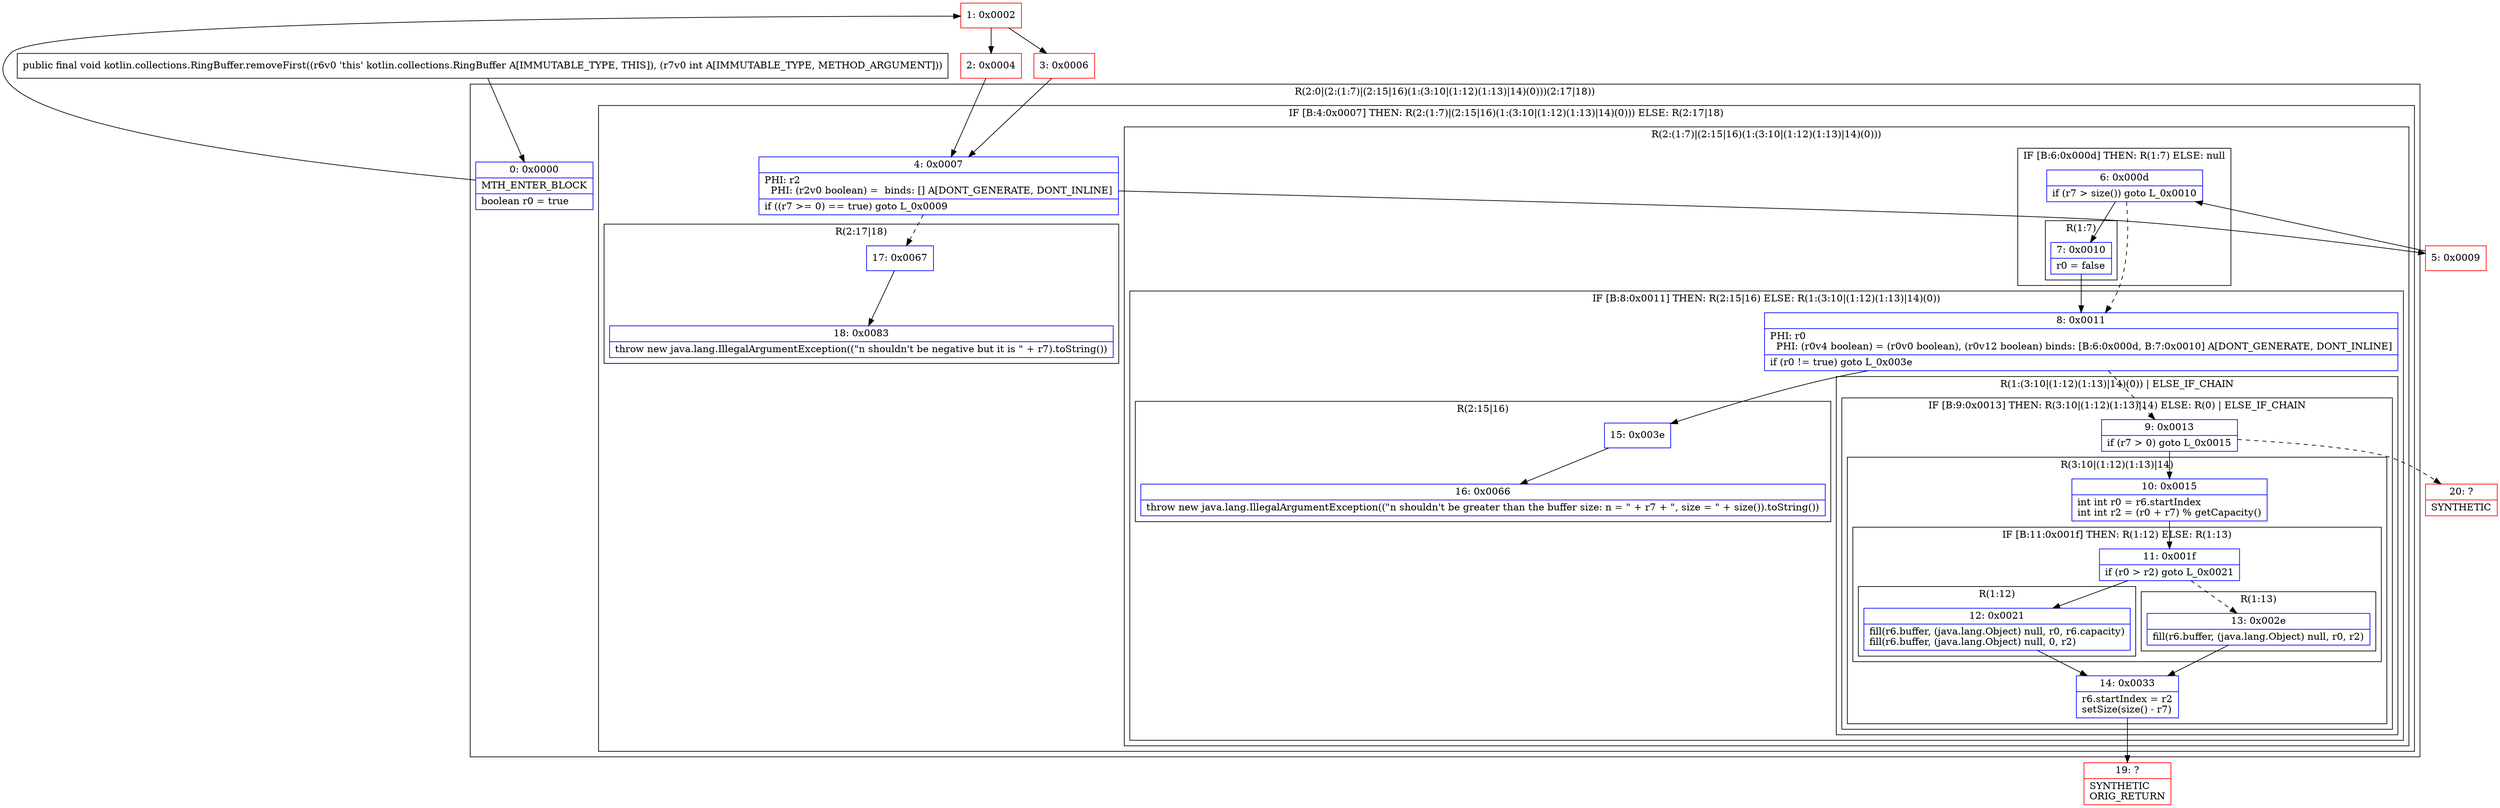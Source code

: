 digraph "CFG forkotlin.collections.RingBuffer.removeFirst(I)V" {
subgraph cluster_Region_1788835776 {
label = "R(2:0|(2:(1:7)|(2:15|16)(1:(3:10|(1:12)(1:13)|14)(0)))(2:17|18))";
node [shape=record,color=blue];
Node_0 [shape=record,label="{0\:\ 0x0000|MTH_ENTER_BLOCK\l|boolean r0 = true\l}"];
subgraph cluster_IfRegion_880529675 {
label = "IF [B:4:0x0007] THEN: R(2:(1:7)|(2:15|16)(1:(3:10|(1:12)(1:13)|14)(0))) ELSE: R(2:17|18)";
node [shape=record,color=blue];
Node_4 [shape=record,label="{4\:\ 0x0007|PHI: r2 \l  PHI: (r2v0 boolean) =  binds: [] A[DONT_GENERATE, DONT_INLINE]\l|if ((r7 \>= 0) == true) goto L_0x0009\l}"];
subgraph cluster_Region_11423115 {
label = "R(2:(1:7)|(2:15|16)(1:(3:10|(1:12)(1:13)|14)(0)))";
node [shape=record,color=blue];
subgraph cluster_IfRegion_108218043 {
label = "IF [B:6:0x000d] THEN: R(1:7) ELSE: null";
node [shape=record,color=blue];
Node_6 [shape=record,label="{6\:\ 0x000d|if (r7 \> size()) goto L_0x0010\l}"];
subgraph cluster_Region_1906809059 {
label = "R(1:7)";
node [shape=record,color=blue];
Node_7 [shape=record,label="{7\:\ 0x0010|r0 = false\l}"];
}
}
subgraph cluster_IfRegion_47498739 {
label = "IF [B:8:0x0011] THEN: R(2:15|16) ELSE: R(1:(3:10|(1:12)(1:13)|14)(0))";
node [shape=record,color=blue];
Node_8 [shape=record,label="{8\:\ 0x0011|PHI: r0 \l  PHI: (r0v4 boolean) = (r0v0 boolean), (r0v12 boolean) binds: [B:6:0x000d, B:7:0x0010] A[DONT_GENERATE, DONT_INLINE]\l|if (r0 != true) goto L_0x003e\l}"];
subgraph cluster_Region_718227293 {
label = "R(2:15|16)";
node [shape=record,color=blue];
Node_15 [shape=record,label="{15\:\ 0x003e}"];
Node_16 [shape=record,label="{16\:\ 0x0066|throw new java.lang.IllegalArgumentException((\"n shouldn't be greater than the buffer size: n = \" + r7 + \", size = \" + size()).toString())\l}"];
}
subgraph cluster_Region_1087780998 {
label = "R(1:(3:10|(1:12)(1:13)|14)(0)) | ELSE_IF_CHAIN\l";
node [shape=record,color=blue];
subgraph cluster_IfRegion_845608706 {
label = "IF [B:9:0x0013] THEN: R(3:10|(1:12)(1:13)|14) ELSE: R(0) | ELSE_IF_CHAIN\l";
node [shape=record,color=blue];
Node_9 [shape=record,label="{9\:\ 0x0013|if (r7 \> 0) goto L_0x0015\l}"];
subgraph cluster_Region_1842541716 {
label = "R(3:10|(1:12)(1:13)|14)";
node [shape=record,color=blue];
Node_10 [shape=record,label="{10\:\ 0x0015|int int r0 = r6.startIndex\lint int r2 = (r0 + r7) % getCapacity()\l}"];
subgraph cluster_IfRegion_2086846361 {
label = "IF [B:11:0x001f] THEN: R(1:12) ELSE: R(1:13)";
node [shape=record,color=blue];
Node_11 [shape=record,label="{11\:\ 0x001f|if (r0 \> r2) goto L_0x0021\l}"];
subgraph cluster_Region_827281526 {
label = "R(1:12)";
node [shape=record,color=blue];
Node_12 [shape=record,label="{12\:\ 0x0021|fill(r6.buffer, (java.lang.Object) null, r0, r6.capacity)\lfill(r6.buffer, (java.lang.Object) null, 0, r2)\l}"];
}
subgraph cluster_Region_353431793 {
label = "R(1:13)";
node [shape=record,color=blue];
Node_13 [shape=record,label="{13\:\ 0x002e|fill(r6.buffer, (java.lang.Object) null, r0, r2)\l}"];
}
}
Node_14 [shape=record,label="{14\:\ 0x0033|r6.startIndex = r2\lsetSize(size() \- r7)\l}"];
}
subgraph cluster_Region_775698795 {
label = "R(0)";
node [shape=record,color=blue];
}
}
}
}
}
subgraph cluster_Region_2123986526 {
label = "R(2:17|18)";
node [shape=record,color=blue];
Node_17 [shape=record,label="{17\:\ 0x0067}"];
Node_18 [shape=record,label="{18\:\ 0x0083|throw new java.lang.IllegalArgumentException((\"n shouldn't be negative but it is \" + r7).toString())\l}"];
}
}
}
Node_1 [shape=record,color=red,label="{1\:\ 0x0002}"];
Node_2 [shape=record,color=red,label="{2\:\ 0x0004}"];
Node_3 [shape=record,color=red,label="{3\:\ 0x0006}"];
Node_5 [shape=record,color=red,label="{5\:\ 0x0009}"];
Node_19 [shape=record,color=red,label="{19\:\ ?|SYNTHETIC\lORIG_RETURN\l}"];
Node_20 [shape=record,color=red,label="{20\:\ ?|SYNTHETIC\l}"];
MethodNode[shape=record,label="{public final void kotlin.collections.RingBuffer.removeFirst((r6v0 'this' kotlin.collections.RingBuffer A[IMMUTABLE_TYPE, THIS]), (r7v0 int A[IMMUTABLE_TYPE, METHOD_ARGUMENT])) }"];
MethodNode -> Node_0;
Node_0 -> Node_1;
Node_4 -> Node_5;
Node_4 -> Node_17[style=dashed];
Node_6 -> Node_7;
Node_6 -> Node_8[style=dashed];
Node_7 -> Node_8;
Node_8 -> Node_9[style=dashed];
Node_8 -> Node_15;
Node_15 -> Node_16;
Node_9 -> Node_10;
Node_9 -> Node_20[style=dashed];
Node_10 -> Node_11;
Node_11 -> Node_12;
Node_11 -> Node_13[style=dashed];
Node_12 -> Node_14;
Node_13 -> Node_14;
Node_14 -> Node_19;
Node_17 -> Node_18;
Node_1 -> Node_2;
Node_1 -> Node_3;
Node_2 -> Node_4;
Node_3 -> Node_4;
Node_5 -> Node_6;
}

